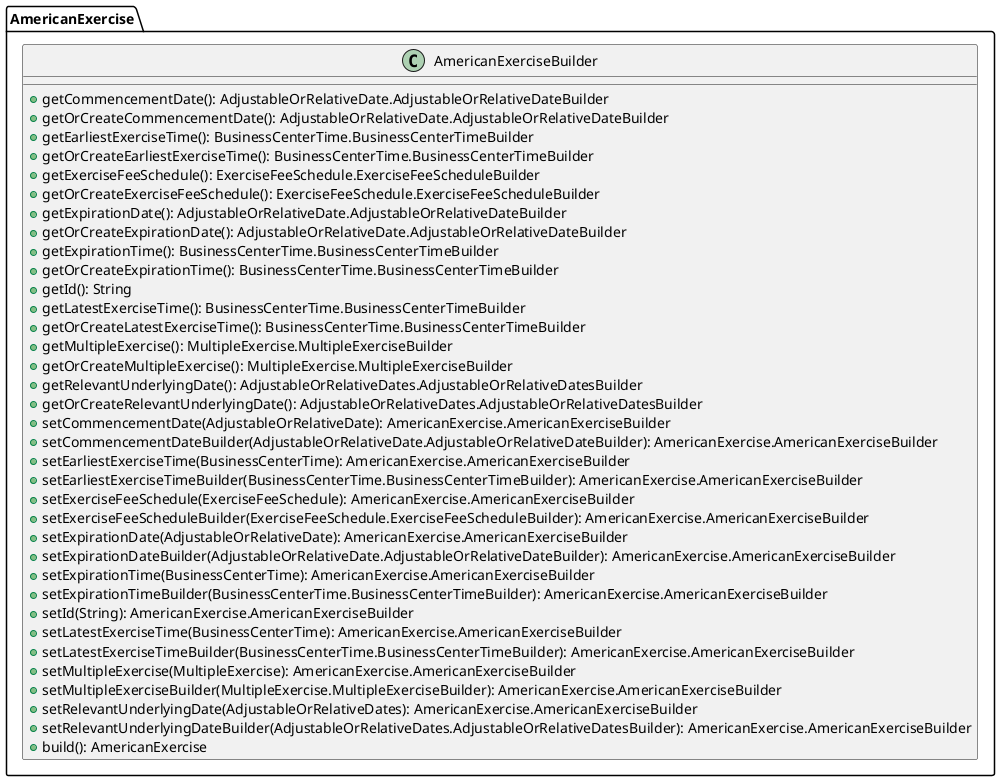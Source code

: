 @startuml

    class AmericanExercise.AmericanExerciseBuilder [[AmericanExercise.AmericanExerciseBuilder.html]] {
        +getCommencementDate(): AdjustableOrRelativeDate.AdjustableOrRelativeDateBuilder
        +getOrCreateCommencementDate(): AdjustableOrRelativeDate.AdjustableOrRelativeDateBuilder
        +getEarliestExerciseTime(): BusinessCenterTime.BusinessCenterTimeBuilder
        +getOrCreateEarliestExerciseTime(): BusinessCenterTime.BusinessCenterTimeBuilder
        +getExerciseFeeSchedule(): ExerciseFeeSchedule.ExerciseFeeScheduleBuilder
        +getOrCreateExerciseFeeSchedule(): ExerciseFeeSchedule.ExerciseFeeScheduleBuilder
        +getExpirationDate(): AdjustableOrRelativeDate.AdjustableOrRelativeDateBuilder
        +getOrCreateExpirationDate(): AdjustableOrRelativeDate.AdjustableOrRelativeDateBuilder
        +getExpirationTime(): BusinessCenterTime.BusinessCenterTimeBuilder
        +getOrCreateExpirationTime(): BusinessCenterTime.BusinessCenterTimeBuilder
        +getId(): String
        +getLatestExerciseTime(): BusinessCenterTime.BusinessCenterTimeBuilder
        +getOrCreateLatestExerciseTime(): BusinessCenterTime.BusinessCenterTimeBuilder
        +getMultipleExercise(): MultipleExercise.MultipleExerciseBuilder
        +getOrCreateMultipleExercise(): MultipleExercise.MultipleExerciseBuilder
        +getRelevantUnderlyingDate(): AdjustableOrRelativeDates.AdjustableOrRelativeDatesBuilder
        +getOrCreateRelevantUnderlyingDate(): AdjustableOrRelativeDates.AdjustableOrRelativeDatesBuilder
        +setCommencementDate(AdjustableOrRelativeDate): AmericanExercise.AmericanExerciseBuilder
        +setCommencementDateBuilder(AdjustableOrRelativeDate.AdjustableOrRelativeDateBuilder): AmericanExercise.AmericanExerciseBuilder
        +setEarliestExerciseTime(BusinessCenterTime): AmericanExercise.AmericanExerciseBuilder
        +setEarliestExerciseTimeBuilder(BusinessCenterTime.BusinessCenterTimeBuilder): AmericanExercise.AmericanExerciseBuilder
        +setExerciseFeeSchedule(ExerciseFeeSchedule): AmericanExercise.AmericanExerciseBuilder
        +setExerciseFeeScheduleBuilder(ExerciseFeeSchedule.ExerciseFeeScheduleBuilder): AmericanExercise.AmericanExerciseBuilder
        +setExpirationDate(AdjustableOrRelativeDate): AmericanExercise.AmericanExerciseBuilder
        +setExpirationDateBuilder(AdjustableOrRelativeDate.AdjustableOrRelativeDateBuilder): AmericanExercise.AmericanExerciseBuilder
        +setExpirationTime(BusinessCenterTime): AmericanExercise.AmericanExerciseBuilder
        +setExpirationTimeBuilder(BusinessCenterTime.BusinessCenterTimeBuilder): AmericanExercise.AmericanExerciseBuilder
        +setId(String): AmericanExercise.AmericanExerciseBuilder
        +setLatestExerciseTime(BusinessCenterTime): AmericanExercise.AmericanExerciseBuilder
        +setLatestExerciseTimeBuilder(BusinessCenterTime.BusinessCenterTimeBuilder): AmericanExercise.AmericanExerciseBuilder
        +setMultipleExercise(MultipleExercise): AmericanExercise.AmericanExerciseBuilder
        +setMultipleExerciseBuilder(MultipleExercise.MultipleExerciseBuilder): AmericanExercise.AmericanExerciseBuilder
        +setRelevantUnderlyingDate(AdjustableOrRelativeDates): AmericanExercise.AmericanExerciseBuilder
        +setRelevantUnderlyingDateBuilder(AdjustableOrRelativeDates.AdjustableOrRelativeDatesBuilder): AmericanExercise.AmericanExerciseBuilder
        +build(): AmericanExercise
    }

@enduml
